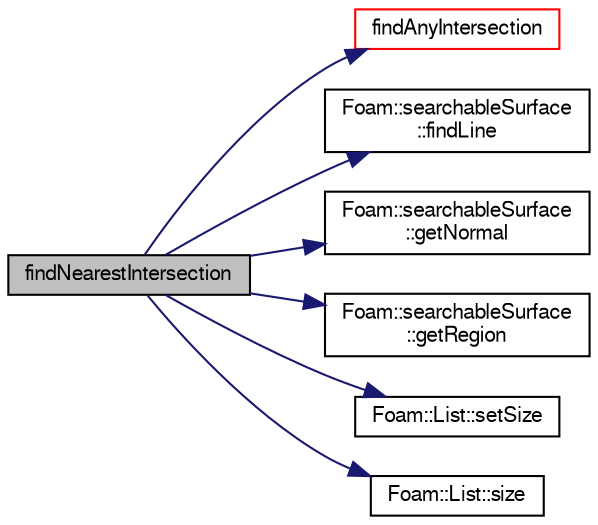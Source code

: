 digraph "findNearestIntersection"
{
  bgcolor="transparent";
  edge [fontname="FreeSans",fontsize="10",labelfontname="FreeSans",labelfontsize="10"];
  node [fontname="FreeSans",fontsize="10",shape=record];
  rankdir="LR";
  Node697 [label="findNearestIntersection",height=0.2,width=0.4,color="black", fillcolor="grey75", style="filled", fontcolor="black"];
  Node697 -> Node698 [color="midnightblue",fontsize="10",style="solid",fontname="FreeSans"];
  Node698 [label="findAnyIntersection",height=0.2,width=0.4,color="red",URL="$a24686.html#a9db4f11cc7983f27c8fa113664b46330",tooltip="Used for debugging only: find intersection of edge. "];
  Node697 -> Node704 [color="midnightblue",fontsize="10",style="solid",fontname="FreeSans"];
  Node704 [label="Foam::searchableSurface\l::findLine",height=0.2,width=0.4,color="black",URL="$a25234.html#a1613c2923daa8fb08ece11c1715e7bd2",tooltip="Find first intersection on segment from start to end. "];
  Node697 -> Node705 [color="midnightblue",fontsize="10",style="solid",fontname="FreeSans"];
  Node705 [label="Foam::searchableSurface\l::getNormal",height=0.2,width=0.4,color="black",URL="$a25234.html#ac6cdeb0f4f73439c447d061b78e71e46",tooltip="From a set of points and indices get the normal. "];
  Node697 -> Node706 [color="midnightblue",fontsize="10",style="solid",fontname="FreeSans"];
  Node706 [label="Foam::searchableSurface\l::getRegion",height=0.2,width=0.4,color="black",URL="$a25234.html#a08a437fdcf019de7941dbee87d35a56e",tooltip="From a set of points and indices get the region. "];
  Node697 -> Node701 [color="midnightblue",fontsize="10",style="solid",fontname="FreeSans"];
  Node701 [label="Foam::List::setSize",height=0.2,width=0.4,color="black",URL="$a25694.html#aedb985ffeaf1bdbfeccc2a8730405703",tooltip="Reset size of List. "];
  Node697 -> Node702 [color="midnightblue",fontsize="10",style="solid",fontname="FreeSans"];
  Node702 [label="Foam::List::size",height=0.2,width=0.4,color="black",URL="$a25694.html#a8a5f6fa29bd4b500caf186f60245b384",tooltip="Override size to be inconsistent with allocated storage. "];
}
